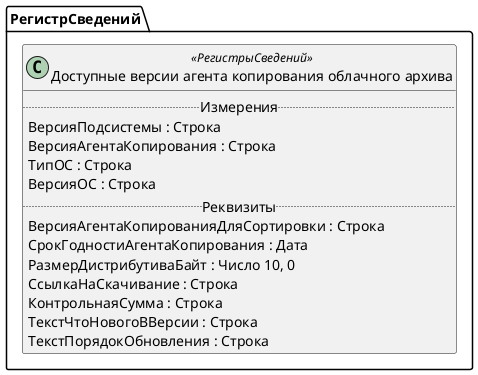 ﻿@startuml ДоступныеВерсииАгентаКопированияОблачногоАрхива
'!include templates.wsd
'..\include templates.wsd
class РегистрСведений.ДоступныеВерсииАгентаКопированияОблачногоАрхива as "Доступные версии агента копирования облачного архива" <<РегистрыСведений>>
{
..Измерения..
ВерсияПодсистемы : Строка
ВерсияАгентаКопирования : Строка
ТипОС : Строка
ВерсияОС : Строка
..Реквизиты..
ВерсияАгентаКопированияДляСортировки : Строка
СрокГодностиАгентаКопирования : Дата
РазмерДистрибутиваБайт : Число 10, 0
СсылкаНаСкачивание : Строка
КонтрольнаяСумма : Строка
ТекстЧтоНовогоВВерсии : Строка
ТекстПорядокОбновления : Строка
}
@enduml
